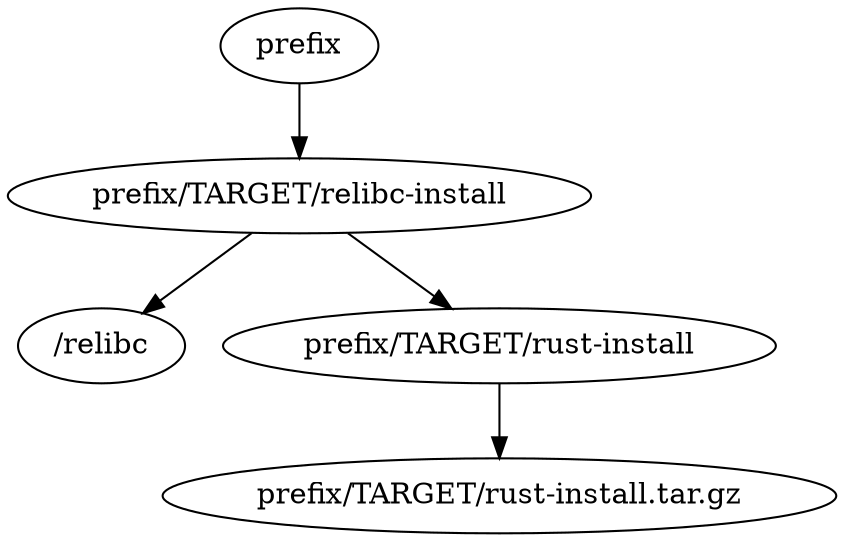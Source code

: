 digraph "prefix" {
    p_T_reli[label="prefix/TARGET/relibc-install"];
    prefix -> p_T_reli;
    relibc[label="/relibc"];
    p_T_reli -> relibc;
    p_T_ri[label="prefix/TARGET/rust-install"];
    p_T_reli -> p_T_ri;

    // Doesn't depend on anyone... downloads from server
    // p_T_reli_targz[label="prefix/TARGET/relibc-install.tar.gz"];
    // p_T_reli_targz -> p_T_reli

    p_T_ri_targz[label="prefix/TARGET/rust-install.tar.gz"];
    p_T_ri -> p_T_ri_targz;
}
